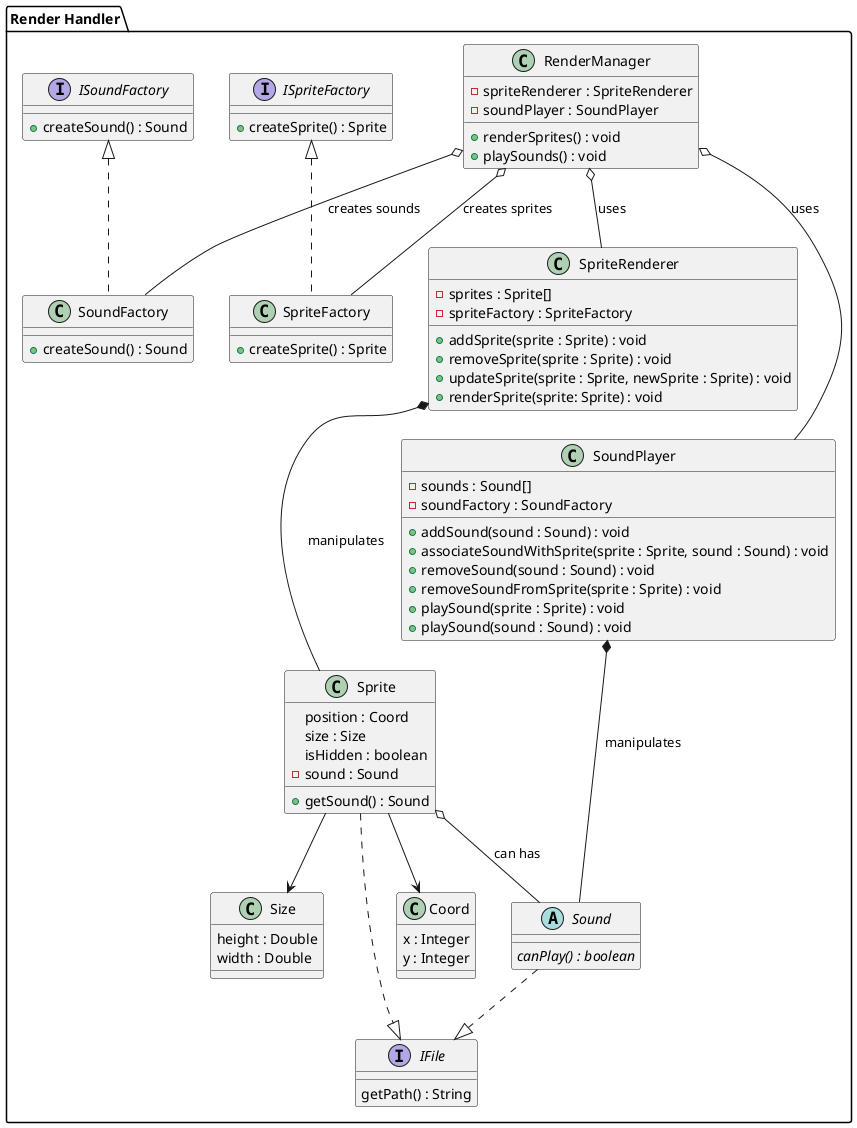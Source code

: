 @startuml
package "Render Handler" {
    class RenderManager {
        -spriteRenderer : SpriteRenderer
        -soundPlayer : SoundPlayer

        +renderSprites() : void
        +playSounds() : void
    }

    class SpriteRenderer {
        -sprites : Sprite[]
        -spriteFactory : SpriteFactory

        +addSprite(sprite : Sprite) : void
        +removeSprite(sprite : Sprite) : void
        +updateSprite(sprite : Sprite, newSprite : Sprite) : void
        +renderSprite(sprite: Sprite) : void
    }

    class SoundPlayer {
        -sounds : Sound[]
        -soundFactory : SoundFactory

        +addSound(sound : Sound) : void
        +associateSoundWithSprite(sprite : Sprite, sound : Sound) : void
        +removeSound(sound : Sound) : void
        +removeSoundFromSprite(sprite : Sprite) : void
        +playSound(sprite : Sprite) : void
        +playSound(sound : Sound) : void
    }

    interface ISpriteFactory {
        +createSprite() : Sprite
    }

    class SpriteFactory implements ISpriteFactory {
        +createSprite() : Sprite
    }

    interface ISoundFactory {
        +createSound() : Sound
    }

    class SoundFactory implements ISoundFactory {
        +createSound() : Sound
    }

    class Coord {
        x : Integer
        y : Integer
    }

    class Size {
        height : Double
        width : Double
    }

    interface IFile {
        getPath() : String
    }

    class Sprite {
        position : Coord
        size : Size
        isHidden : boolean
        -sound : Sound
        +getSound() : Sound
    }
    Sprite --> Coord
    Sprite --> Size
    Sprite o-- Sound : can has
    Sprite ..|> IFile

    abstract class Sound {
        {abstract} canPlay() : boolean
    }
    Sound ..|> IFile

    RenderManager o-- SpriteRenderer : uses
    RenderManager o-- SoundPlayer : uses
    RenderManager o-- SpriteFactory : creates sprites
    RenderManager o-- SoundFactory : creates sounds
    SpriteRenderer *-- Sprite : manipulates
    SoundPlayer *-- Sound : manipulates
}
@enduml
